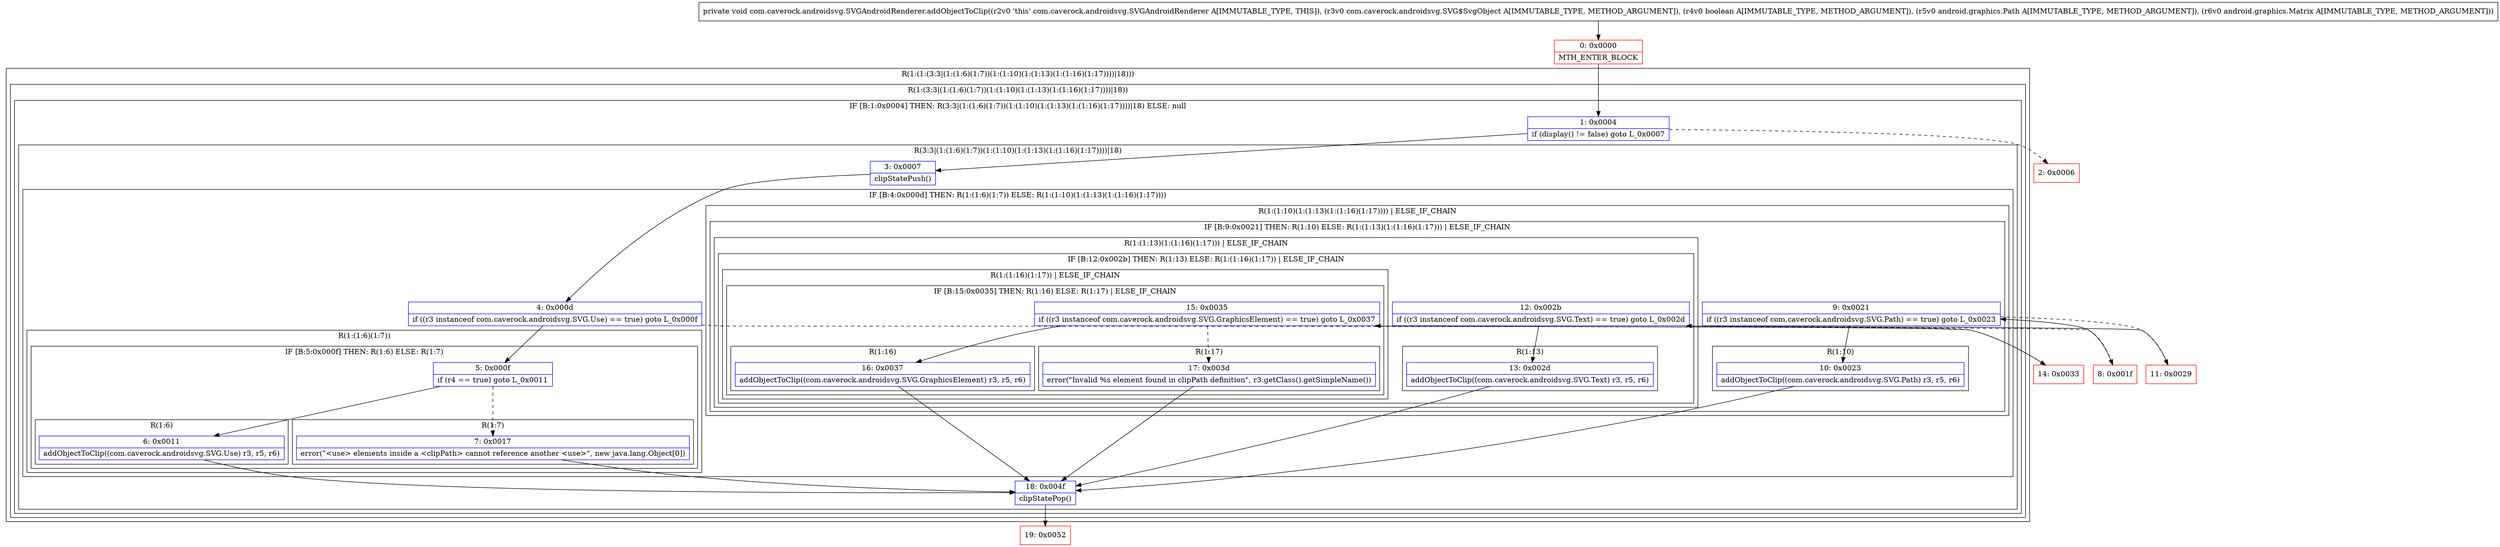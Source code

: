 digraph "CFG forcom.caverock.androidsvg.SVGAndroidRenderer.addObjectToClip(Lcom\/caverock\/androidsvg\/SVG$SvgObject;ZLandroid\/graphics\/Path;Landroid\/graphics\/Matrix;)V" {
subgraph cluster_Region_638304564 {
label = "R(1:(1:(3:3|(1:(1:6)(1:7))(1:(1:10)(1:(1:13)(1:(1:16)(1:17))))|18)))";
node [shape=record,color=blue];
subgraph cluster_Region_1228431912 {
label = "R(1:(3:3|(1:(1:6)(1:7))(1:(1:10)(1:(1:13)(1:(1:16)(1:17))))|18))";
node [shape=record,color=blue];
subgraph cluster_IfRegion_385416942 {
label = "IF [B:1:0x0004] THEN: R(3:3|(1:(1:6)(1:7))(1:(1:10)(1:(1:13)(1:(1:16)(1:17))))|18) ELSE: null";
node [shape=record,color=blue];
Node_1 [shape=record,label="{1\:\ 0x0004|if (display() != false) goto L_0x0007\l}"];
subgraph cluster_Region_115101336 {
label = "R(3:3|(1:(1:6)(1:7))(1:(1:10)(1:(1:13)(1:(1:16)(1:17))))|18)";
node [shape=record,color=blue];
Node_3 [shape=record,label="{3\:\ 0x0007|clipStatePush()\l}"];
subgraph cluster_IfRegion_2124823830 {
label = "IF [B:4:0x000d] THEN: R(1:(1:6)(1:7)) ELSE: R(1:(1:10)(1:(1:13)(1:(1:16)(1:17))))";
node [shape=record,color=blue];
Node_4 [shape=record,label="{4\:\ 0x000d|if ((r3 instanceof com.caverock.androidsvg.SVG.Use) == true) goto L_0x000f\l}"];
subgraph cluster_Region_1946495432 {
label = "R(1:(1:6)(1:7))";
node [shape=record,color=blue];
subgraph cluster_IfRegion_635151912 {
label = "IF [B:5:0x000f] THEN: R(1:6) ELSE: R(1:7)";
node [shape=record,color=blue];
Node_5 [shape=record,label="{5\:\ 0x000f|if (r4 == true) goto L_0x0011\l}"];
subgraph cluster_Region_1092064389 {
label = "R(1:6)";
node [shape=record,color=blue];
Node_6 [shape=record,label="{6\:\ 0x0011|addObjectToClip((com.caverock.androidsvg.SVG.Use) r3, r5, r6)\l}"];
}
subgraph cluster_Region_244731708 {
label = "R(1:7)";
node [shape=record,color=blue];
Node_7 [shape=record,label="{7\:\ 0x0017|error(\"\<use\> elements inside a \<clipPath\> cannot reference another \<use\>\", new java.lang.Object[0])\l}"];
}
}
}
subgraph cluster_Region_1400925263 {
label = "R(1:(1:10)(1:(1:13)(1:(1:16)(1:17)))) | ELSE_IF_CHAIN\l";
node [shape=record,color=blue];
subgraph cluster_IfRegion_722627313 {
label = "IF [B:9:0x0021] THEN: R(1:10) ELSE: R(1:(1:13)(1:(1:16)(1:17))) | ELSE_IF_CHAIN\l";
node [shape=record,color=blue];
Node_9 [shape=record,label="{9\:\ 0x0021|if ((r3 instanceof com.caverock.androidsvg.SVG.Path) == true) goto L_0x0023\l}"];
subgraph cluster_Region_1457283242 {
label = "R(1:10)";
node [shape=record,color=blue];
Node_10 [shape=record,label="{10\:\ 0x0023|addObjectToClip((com.caverock.androidsvg.SVG.Path) r3, r5, r6)\l}"];
}
subgraph cluster_Region_1787767522 {
label = "R(1:(1:13)(1:(1:16)(1:17))) | ELSE_IF_CHAIN\l";
node [shape=record,color=blue];
subgraph cluster_IfRegion_977125864 {
label = "IF [B:12:0x002b] THEN: R(1:13) ELSE: R(1:(1:16)(1:17)) | ELSE_IF_CHAIN\l";
node [shape=record,color=blue];
Node_12 [shape=record,label="{12\:\ 0x002b|if ((r3 instanceof com.caverock.androidsvg.SVG.Text) == true) goto L_0x002d\l}"];
subgraph cluster_Region_46166460 {
label = "R(1:13)";
node [shape=record,color=blue];
Node_13 [shape=record,label="{13\:\ 0x002d|addObjectToClip((com.caverock.androidsvg.SVG.Text) r3, r5, r6)\l}"];
}
subgraph cluster_Region_934058110 {
label = "R(1:(1:16)(1:17)) | ELSE_IF_CHAIN\l";
node [shape=record,color=blue];
subgraph cluster_IfRegion_619146323 {
label = "IF [B:15:0x0035] THEN: R(1:16) ELSE: R(1:17) | ELSE_IF_CHAIN\l";
node [shape=record,color=blue];
Node_15 [shape=record,label="{15\:\ 0x0035|if ((r3 instanceof com.caverock.androidsvg.SVG.GraphicsElement) == true) goto L_0x0037\l}"];
subgraph cluster_Region_1887558566 {
label = "R(1:16)";
node [shape=record,color=blue];
Node_16 [shape=record,label="{16\:\ 0x0037|addObjectToClip((com.caverock.androidsvg.SVG.GraphicsElement) r3, r5, r6)\l}"];
}
subgraph cluster_Region_1909262747 {
label = "R(1:17)";
node [shape=record,color=blue];
Node_17 [shape=record,label="{17\:\ 0x003d|error(\"Invalid %s element found in clipPath definition\", r3.getClass().getSimpleName())\l}"];
}
}
}
}
}
}
}
}
Node_18 [shape=record,label="{18\:\ 0x004f|clipStatePop()\l}"];
}
}
}
}
Node_0 [shape=record,color=red,label="{0\:\ 0x0000|MTH_ENTER_BLOCK\l}"];
Node_2 [shape=record,color=red,label="{2\:\ 0x0006}"];
Node_8 [shape=record,color=red,label="{8\:\ 0x001f}"];
Node_11 [shape=record,color=red,label="{11\:\ 0x0029}"];
Node_14 [shape=record,color=red,label="{14\:\ 0x0033}"];
Node_19 [shape=record,color=red,label="{19\:\ 0x0052}"];
MethodNode[shape=record,label="{private void com.caverock.androidsvg.SVGAndroidRenderer.addObjectToClip((r2v0 'this' com.caverock.androidsvg.SVGAndroidRenderer A[IMMUTABLE_TYPE, THIS]), (r3v0 com.caverock.androidsvg.SVG$SvgObject A[IMMUTABLE_TYPE, METHOD_ARGUMENT]), (r4v0 boolean A[IMMUTABLE_TYPE, METHOD_ARGUMENT]), (r5v0 android.graphics.Path A[IMMUTABLE_TYPE, METHOD_ARGUMENT]), (r6v0 android.graphics.Matrix A[IMMUTABLE_TYPE, METHOD_ARGUMENT])) }"];
MethodNode -> Node_0;
Node_1 -> Node_2[style=dashed];
Node_1 -> Node_3;
Node_3 -> Node_4;
Node_4 -> Node_5;
Node_4 -> Node_8[style=dashed];
Node_5 -> Node_6;
Node_5 -> Node_7[style=dashed];
Node_6 -> Node_18;
Node_7 -> Node_18;
Node_9 -> Node_10;
Node_9 -> Node_11[style=dashed];
Node_10 -> Node_18;
Node_12 -> Node_13;
Node_12 -> Node_14[style=dashed];
Node_13 -> Node_18;
Node_15 -> Node_16;
Node_15 -> Node_17[style=dashed];
Node_16 -> Node_18;
Node_17 -> Node_18;
Node_18 -> Node_19;
Node_0 -> Node_1;
Node_8 -> Node_9;
Node_11 -> Node_12;
Node_14 -> Node_15;
}

